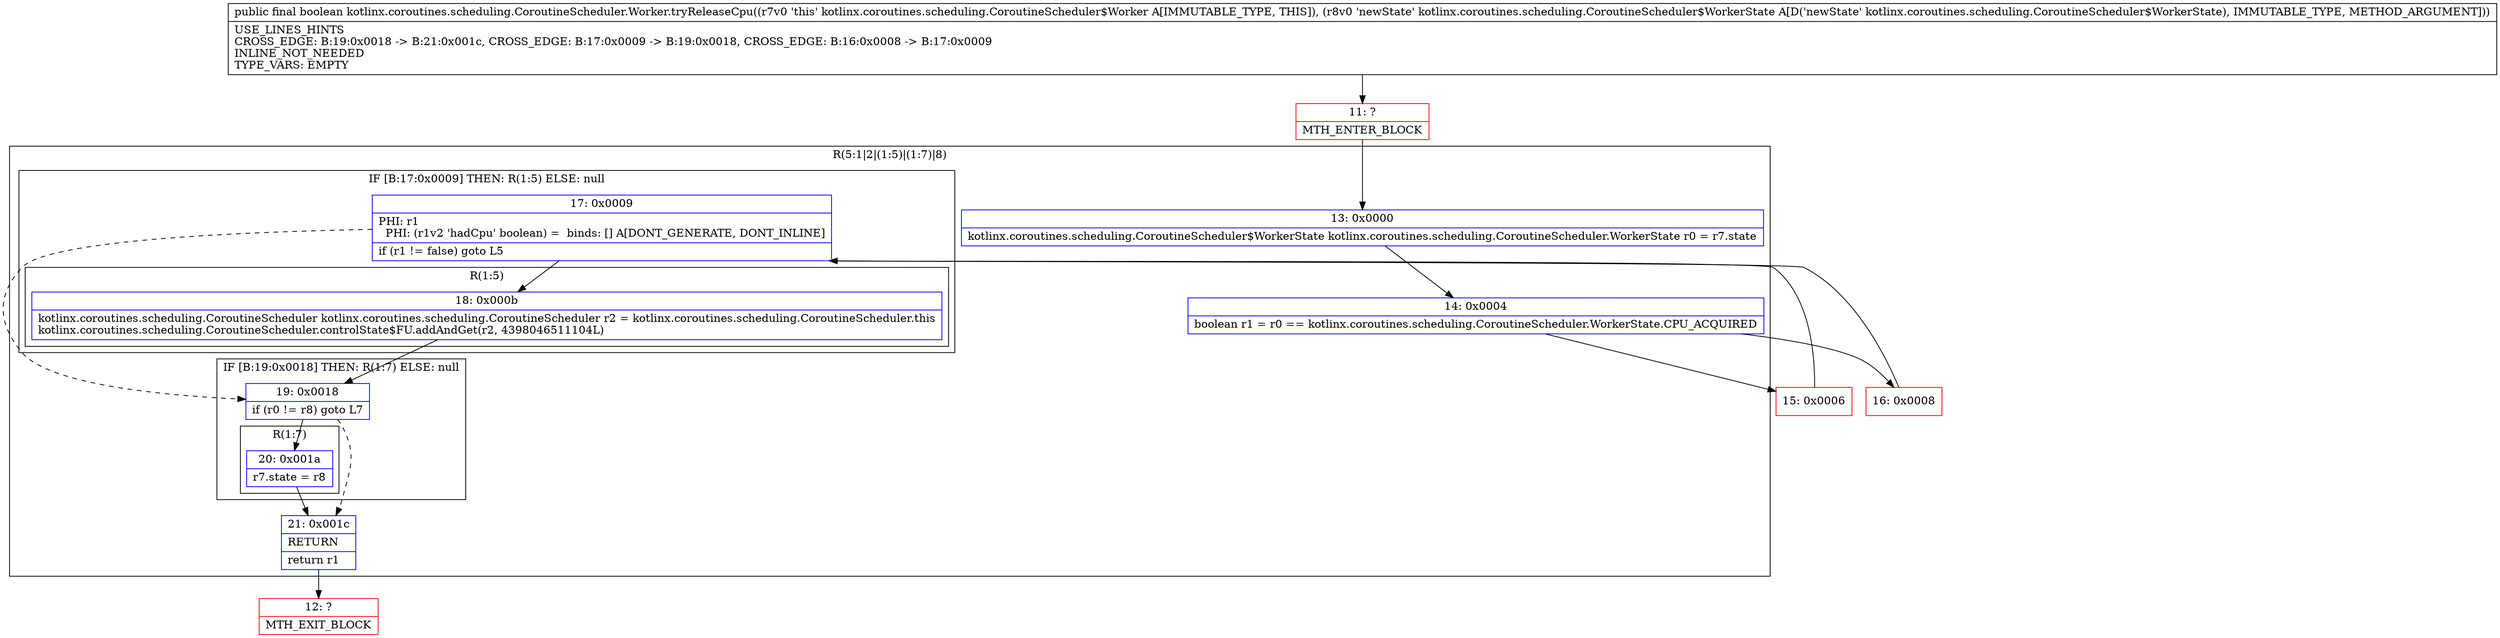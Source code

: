 digraph "CFG forkotlinx.coroutines.scheduling.CoroutineScheduler.Worker.tryReleaseCpu(Lkotlinx\/coroutines\/scheduling\/CoroutineScheduler$WorkerState;)Z" {
subgraph cluster_Region_1082235515 {
label = "R(5:1|2|(1:5)|(1:7)|8)";
node [shape=record,color=blue];
Node_13 [shape=record,label="{13\:\ 0x0000|kotlinx.coroutines.scheduling.CoroutineScheduler$WorkerState kotlinx.coroutines.scheduling.CoroutineScheduler.WorkerState r0 = r7.state\l}"];
Node_14 [shape=record,label="{14\:\ 0x0004|boolean r1 = r0 == kotlinx.coroutines.scheduling.CoroutineScheduler.WorkerState.CPU_ACQUIRED\l}"];
subgraph cluster_IfRegion_451792818 {
label = "IF [B:17:0x0009] THEN: R(1:5) ELSE: null";
node [shape=record,color=blue];
Node_17 [shape=record,label="{17\:\ 0x0009|PHI: r1 \l  PHI: (r1v2 'hadCpu' boolean) =  binds: [] A[DONT_GENERATE, DONT_INLINE]\l|if (r1 != false) goto L5\l}"];
subgraph cluster_Region_1116074050 {
label = "R(1:5)";
node [shape=record,color=blue];
Node_18 [shape=record,label="{18\:\ 0x000b|kotlinx.coroutines.scheduling.CoroutineScheduler kotlinx.coroutines.scheduling.CoroutineScheduler r2 = kotlinx.coroutines.scheduling.CoroutineScheduler.this\lkotlinx.coroutines.scheduling.CoroutineScheduler.controlState$FU.addAndGet(r2, 4398046511104L)\l}"];
}
}
subgraph cluster_IfRegion_455897470 {
label = "IF [B:19:0x0018] THEN: R(1:7) ELSE: null";
node [shape=record,color=blue];
Node_19 [shape=record,label="{19\:\ 0x0018|if (r0 != r8) goto L7\l}"];
subgraph cluster_Region_1565332299 {
label = "R(1:7)";
node [shape=record,color=blue];
Node_20 [shape=record,label="{20\:\ 0x001a|r7.state = r8\l}"];
}
}
Node_21 [shape=record,label="{21\:\ 0x001c|RETURN\l|return r1\l}"];
}
Node_11 [shape=record,color=red,label="{11\:\ ?|MTH_ENTER_BLOCK\l}"];
Node_15 [shape=record,color=red,label="{15\:\ 0x0006}"];
Node_12 [shape=record,color=red,label="{12\:\ ?|MTH_EXIT_BLOCK\l}"];
Node_16 [shape=record,color=red,label="{16\:\ 0x0008}"];
MethodNode[shape=record,label="{public final boolean kotlinx.coroutines.scheduling.CoroutineScheduler.Worker.tryReleaseCpu((r7v0 'this' kotlinx.coroutines.scheduling.CoroutineScheduler$Worker A[IMMUTABLE_TYPE, THIS]), (r8v0 'newState' kotlinx.coroutines.scheduling.CoroutineScheduler$WorkerState A[D('newState' kotlinx.coroutines.scheduling.CoroutineScheduler$WorkerState), IMMUTABLE_TYPE, METHOD_ARGUMENT]))  | USE_LINES_HINTS\lCROSS_EDGE: B:19:0x0018 \-\> B:21:0x001c, CROSS_EDGE: B:17:0x0009 \-\> B:19:0x0018, CROSS_EDGE: B:16:0x0008 \-\> B:17:0x0009\lINLINE_NOT_NEEDED\lTYPE_VARS: EMPTY\l}"];
MethodNode -> Node_11;Node_13 -> Node_14;
Node_14 -> Node_15;
Node_14 -> Node_16;
Node_17 -> Node_18;
Node_17 -> Node_19[style=dashed];
Node_18 -> Node_19;
Node_19 -> Node_20;
Node_19 -> Node_21[style=dashed];
Node_20 -> Node_21;
Node_21 -> Node_12;
Node_11 -> Node_13;
Node_15 -> Node_17;
Node_16 -> Node_17;
}

